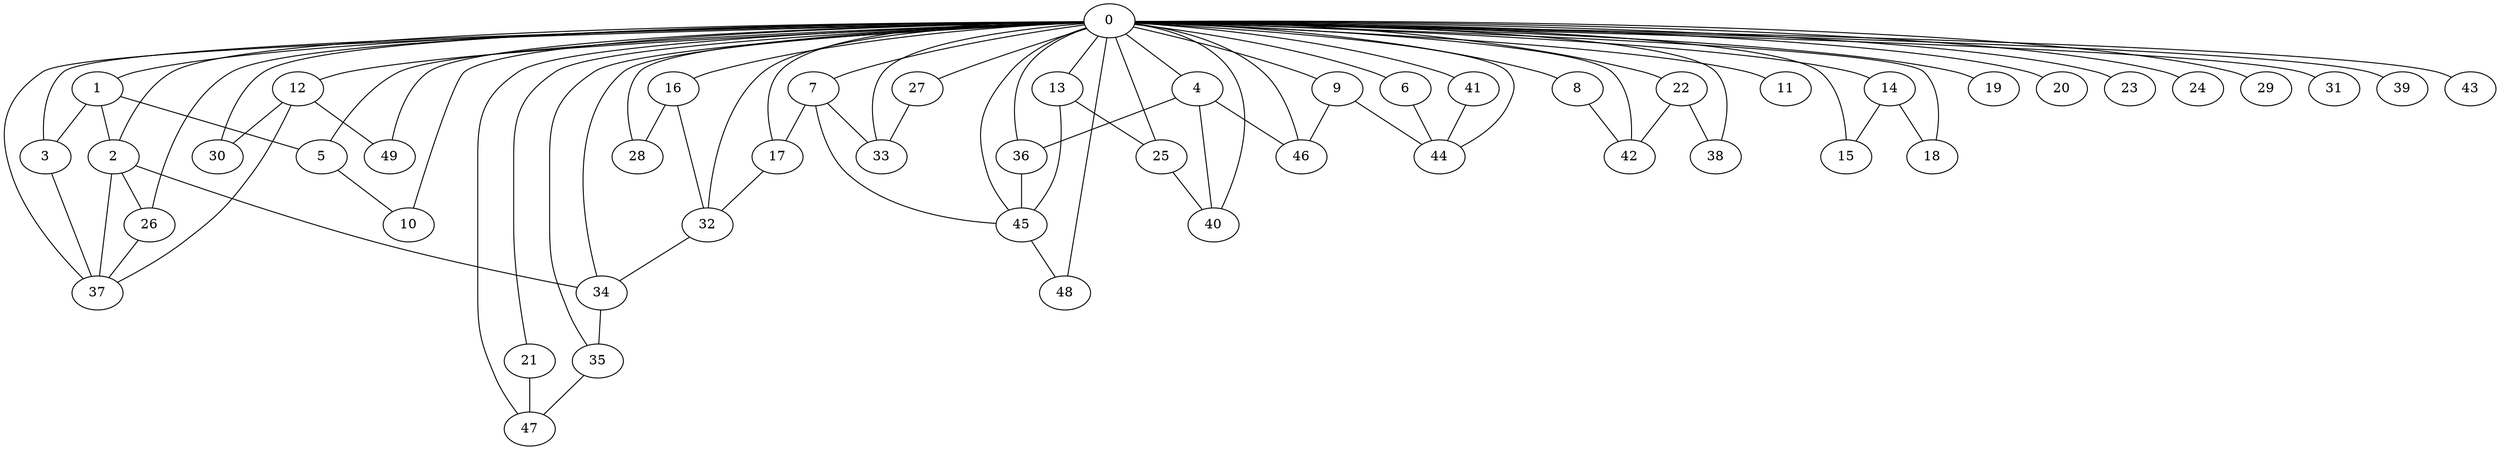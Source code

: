 
graph graphname {
    0 -- 1
0 -- 2
0 -- 3
0 -- 4
0 -- 5
0 -- 6
0 -- 7
0 -- 8
0 -- 9
0 -- 10
0 -- 11
0 -- 12
0 -- 13
0 -- 14
0 -- 15
0 -- 16
0 -- 17
0 -- 18
0 -- 19
0 -- 20
0 -- 21
0 -- 22
0 -- 23
0 -- 24
0 -- 25
0 -- 26
0 -- 27
0 -- 28
0 -- 29
0 -- 30
0 -- 31
0 -- 32
0 -- 33
0 -- 34
0 -- 35
0 -- 36
0 -- 37
0 -- 38
0 -- 39
0 -- 40
0 -- 41
0 -- 42
0 -- 43
0 -- 44
0 -- 45
0 -- 46
0 -- 47
0 -- 48
0 -- 49
1 -- 3
1 -- 2
1 -- 5
2 -- 34
2 -- 26
2 -- 37
3 -- 37
4 -- 36
4 -- 46
4 -- 40
5 -- 10
6 -- 44
7 -- 33
7 -- 45
7 -- 17
8 -- 42
9 -- 44
9 -- 46
12 -- 37
12 -- 49
12 -- 30
13 -- 45
13 -- 25
14 -- 18
14 -- 15
16 -- 28
16 -- 32
17 -- 32
21 -- 47
22 -- 38
22 -- 42
25 -- 40
26 -- 37
27 -- 33
32 -- 34
34 -- 35
35 -- 47
36 -- 45
41 -- 44
45 -- 48

}
